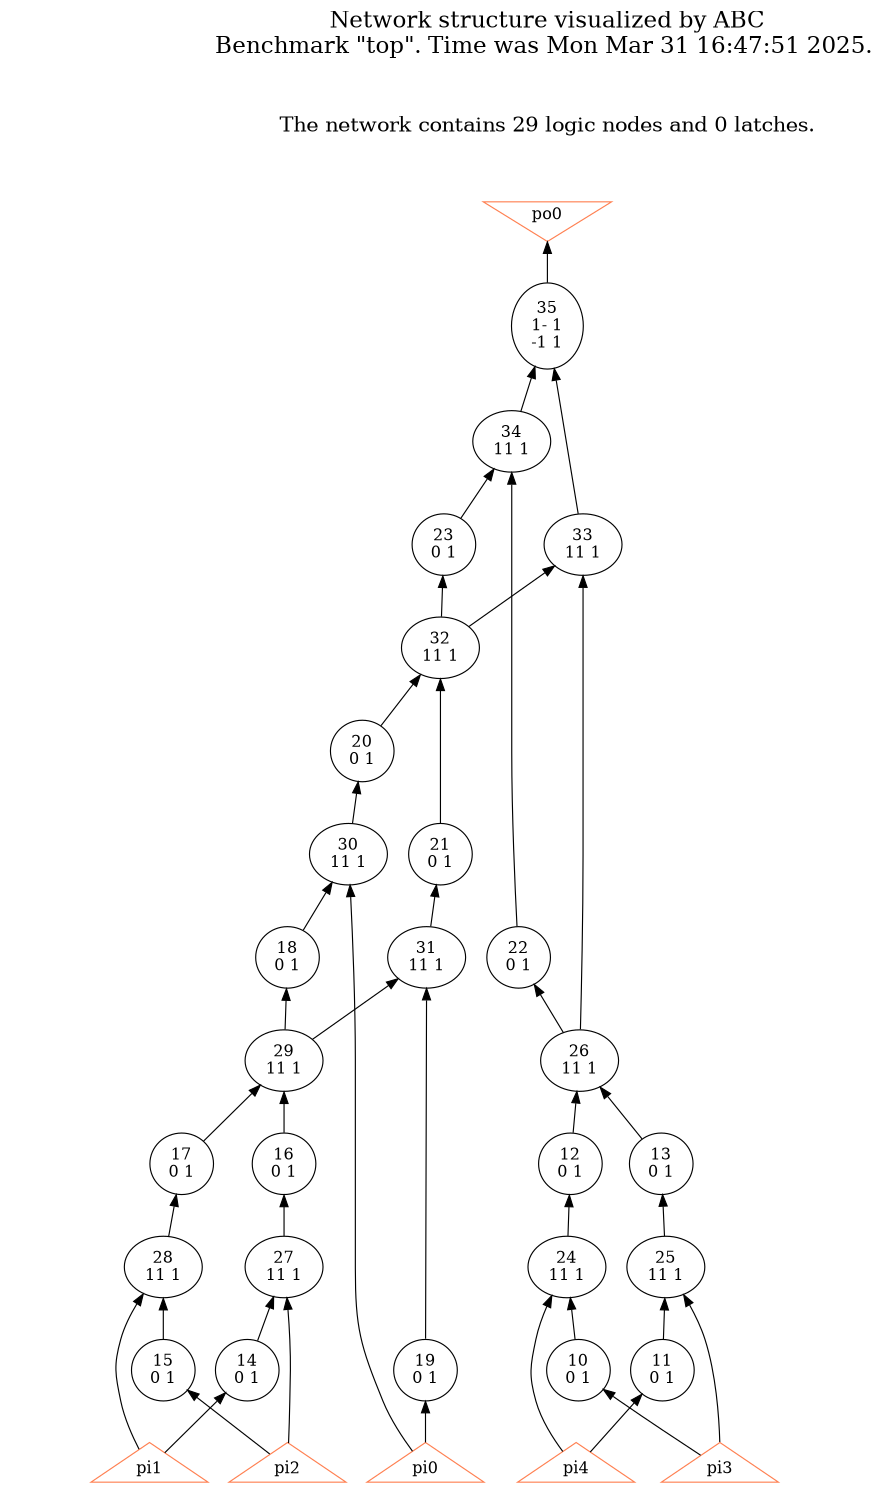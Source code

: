 # Network structure generated by ABC

digraph network {
size = "7.5,10";
center = true;
edge [dir = back];

{
  node [shape = plaintext];
  edge [style = invis];
  LevelTitle1 [label=""];
  LevelTitle2 [label=""];
  Level12 [label = ""];
  Level11 [label = ""];
  Level10 [label = ""];
  Level9 [label = ""];
  Level8 [label = ""];
  Level7 [label = ""];
  Level6 [label = ""];
  Level5 [label = ""];
  Level4 [label = ""];
  Level3 [label = ""];
  Level2 [label = ""];
  Level1 [label = ""];
  Level0 [label = ""];
  LevelTitle1 ->  LevelTitle2 ->  Level12 ->  Level11 ->  Level10 ->  Level9 ->  Level8 ->  Level7 ->  Level6 ->  Level5 ->  Level4 ->  Level3 ->  Level2 ->  Level1 ->  Level0;
}

{
  rank = same;
  LevelTitle1;
  title1 [shape=plaintext,
          fontsize=20,
          fontname = "Times-Roman",
          label="Network structure visualized by ABC\nBenchmark \"top\". Time was Mon Mar 31 16:47:51 2025. "
         ];
}

{
  rank = same;
  LevelTitle2;
  title2 [shape=plaintext,
          fontsize=18,
          fontname = "Times-Roman",
          label="The network contains 29 logic nodes and 0 latches.\n"
         ];
}

{
  rank = same;
  Level12;
  Node6 [label = "po0", shape = invtriangle, color = coral, fillcolor = coral];
}

{
  rank = same;
  Level11;
  Node35 [label = "35\n1- 1\n-1 1", shape = ellipse];
}

{
  rank = same;
  Level10;
  Node34 [label = "34\n11 1", shape = ellipse];
}

{
  rank = same;
  Level9;
  Node23 [label = "23\n0 1", shape = ellipse];
  Node33 [label = "33\n11 1", shape = ellipse];
}

{
  rank = same;
  Level8;
  Node32 [label = "32\n11 1", shape = ellipse];
}

{
  rank = same;
  Level7;
  Node20 [label = "20\n0 1", shape = ellipse];
}

{
  rank = same;
  Level6;
  Node21 [label = "21\n0 1", shape = ellipse];
  Node30 [label = "30\n11 1", shape = ellipse];
}

{
  rank = same;
  Level5;
  Node18 [label = "18\n0 1", shape = ellipse];
  Node22 [label = "22\n0 1", shape = ellipse];
  Node31 [label = "31\n11 1", shape = ellipse];
}

{
  rank = same;
  Level4;
  Node26 [label = "26\n11 1", shape = ellipse];
  Node29 [label = "29\n11 1", shape = ellipse];
}

{
  rank = same;
  Level3;
  Node12 [label = "12\n0 1", shape = ellipse];
  Node13 [label = "13\n0 1", shape = ellipse];
  Node16 [label = "16\n0 1", shape = ellipse];
  Node17 [label = "17\n0 1", shape = ellipse];
}

{
  rank = same;
  Level2;
  Node24 [label = "24\n11 1", shape = ellipse];
  Node25 [label = "25\n11 1", shape = ellipse];
  Node27 [label = "27\n11 1", shape = ellipse];
  Node28 [label = "28\n11 1", shape = ellipse];
}

{
  rank = same;
  Level1;
  Node10 [label = "10\n0 1", shape = ellipse];
  Node11 [label = "11\n0 1", shape = ellipse];
  Node14 [label = "14\n0 1", shape = ellipse];
  Node15 [label = "15\n0 1", shape = ellipse];
  Node19 [label = "19\n0 1", shape = ellipse];
}

{
  rank = same;
  Level0;
  Node1 [label = "pi0", shape = triangle, color = coral, fillcolor = coral];
  Node2 [label = "pi1", shape = triangle, color = coral, fillcolor = coral];
  Node3 [label = "pi2", shape = triangle, color = coral, fillcolor = coral];
  Node4 [label = "pi3", shape = triangle, color = coral, fillcolor = coral];
  Node5 [label = "pi4", shape = triangle, color = coral, fillcolor = coral];
}

title1 -> title2 [style = invis];
title2 -> Node6 [style = invis];
Node6 -> Node35 [style = solid];
Node10 -> Node4 [style = solid];
Node11 -> Node5 [style = solid];
Node12 -> Node24 [style = solid];
Node13 -> Node25 [style = solid];
Node14 -> Node2 [style = solid];
Node15 -> Node3 [style = solid];
Node16 -> Node27 [style = solid];
Node17 -> Node28 [style = solid];
Node18 -> Node29 [style = solid];
Node19 -> Node1 [style = solid];
Node20 -> Node30 [style = solid];
Node21 -> Node31 [style = solid];
Node22 -> Node26 [style = solid];
Node23 -> Node32 [style = solid];
Node24 -> Node10 [style = solid];
Node24 -> Node5 [style = solid];
Node25 -> Node4 [style = solid];
Node25 -> Node11 [style = solid];
Node26 -> Node12 [style = solid];
Node26 -> Node13 [style = solid];
Node27 -> Node14 [style = solid];
Node27 -> Node3 [style = solid];
Node28 -> Node2 [style = solid];
Node28 -> Node15 [style = solid];
Node29 -> Node16 [style = solid];
Node29 -> Node17 [style = solid];
Node30 -> Node1 [style = solid];
Node30 -> Node18 [style = solid];
Node31 -> Node19 [style = solid];
Node31 -> Node29 [style = solid];
Node32 -> Node20 [style = solid];
Node32 -> Node21 [style = solid];
Node33 -> Node26 [style = solid];
Node33 -> Node32 [style = solid];
Node34 -> Node22 [style = solid];
Node34 -> Node23 [style = solid];
Node35 -> Node33 [style = solid];
Node35 -> Node34 [style = solid];
}

